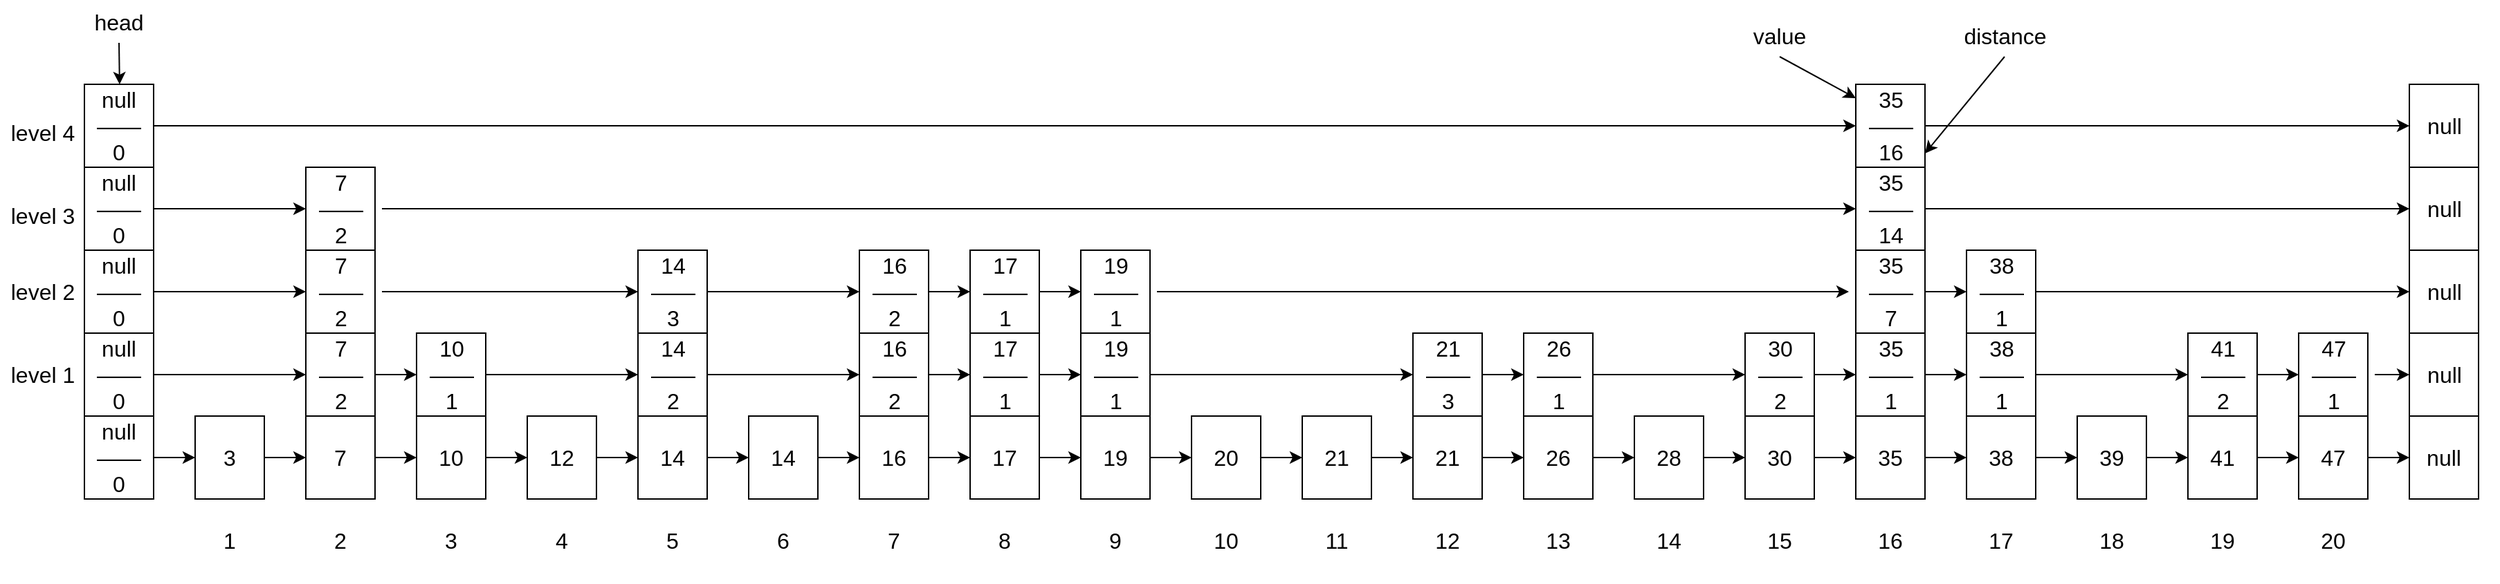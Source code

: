 <mxfile version="22.1.18" type="device">
  <diagram name="第 1 页" id="zdy73bDGHU6fEA5Vpddr">
    <mxGraphModel dx="2261" dy="836" grid="1" gridSize="10" guides="1" tooltips="1" connect="1" arrows="1" fold="1" page="1" pageScale="1" pageWidth="827" pageHeight="1169" math="0" shadow="0">
      <root>
        <mxCell id="0" />
        <mxCell id="1" parent="0" />
        <mxCell id="J-q6yY1MBjcJbUwqOQWw-180" value="2" style="rounded=0;whiteSpace=wrap;html=1;fontSize=16;strokeColor=#FFFFFF;" parent="1" vertex="1">
          <mxGeometry x="100" y="400" width="50" height="60" as="geometry" />
        </mxCell>
        <mxCell id="J-q6yY1MBjcJbUwqOQWw-181" value="1" style="rounded=0;whiteSpace=wrap;html=1;fontSize=16;strokeColor=#FFFFFF;" parent="1" vertex="1">
          <mxGeometry x="20" y="400" width="50" height="60" as="geometry" />
        </mxCell>
        <mxCell id="J-q6yY1MBjcJbUwqOQWw-182" value="3" style="rounded=0;whiteSpace=wrap;html=1;fontSize=16;strokeColor=#FFFFFF;" parent="1" vertex="1">
          <mxGeometry x="180" y="400" width="50" height="60" as="geometry" />
        </mxCell>
        <mxCell id="J-q6yY1MBjcJbUwqOQWw-183" value="5" style="rounded=0;whiteSpace=wrap;html=1;fontSize=16;strokeColor=#FFFFFF;" parent="1" vertex="1">
          <mxGeometry x="340" y="400" width="50" height="60" as="geometry" />
        </mxCell>
        <mxCell id="J-q6yY1MBjcJbUwqOQWw-184" value="7" style="rounded=0;whiteSpace=wrap;html=1;fontSize=16;strokeColor=#FFFFFF;" parent="1" vertex="1">
          <mxGeometry x="500" y="400" width="50" height="60" as="geometry" />
        </mxCell>
        <mxCell id="J-q6yY1MBjcJbUwqOQWw-185" value="8" style="rounded=0;whiteSpace=wrap;html=1;fontSize=16;strokeColor=#FFFFFF;" parent="1" vertex="1">
          <mxGeometry x="580" y="400" width="50" height="60" as="geometry" />
        </mxCell>
        <mxCell id="J-q6yY1MBjcJbUwqOQWw-186" value="9" style="rounded=0;whiteSpace=wrap;html=1;fontSize=16;strokeColor=#FFFFFF;" parent="1" vertex="1">
          <mxGeometry x="660" y="400" width="50" height="60" as="geometry" />
        </mxCell>
        <mxCell id="J-q6yY1MBjcJbUwqOQWw-187" value="12" style="rounded=0;whiteSpace=wrap;html=1;fontSize=16;strokeColor=#FFFFFF;" parent="1" vertex="1">
          <mxGeometry x="900" y="400" width="50" height="60" as="geometry" />
        </mxCell>
        <mxCell id="J-q6yY1MBjcJbUwqOQWw-188" value="13" style="rounded=0;whiteSpace=wrap;html=1;fontSize=16;strokeColor=#FFFFFF;" parent="1" vertex="1">
          <mxGeometry x="980" y="400" width="50" height="60" as="geometry" />
        </mxCell>
        <mxCell id="J-q6yY1MBjcJbUwqOQWw-189" value="15" style="rounded=0;whiteSpace=wrap;html=1;fontSize=16;strokeColor=#FFFFFF;" parent="1" vertex="1">
          <mxGeometry x="1140" y="400" width="50" height="60" as="geometry" />
        </mxCell>
        <mxCell id="J-q6yY1MBjcJbUwqOQWw-190" value="16" style="rounded=0;whiteSpace=wrap;html=1;fontSize=16;strokeColor=#FFFFFF;" parent="1" vertex="1">
          <mxGeometry x="1220" y="400" width="50" height="60" as="geometry" />
        </mxCell>
        <mxCell id="J-q6yY1MBjcJbUwqOQWw-191" value="17" style="rounded=0;whiteSpace=wrap;html=1;fontSize=16;strokeColor=#FFFFFF;" parent="1" vertex="1">
          <mxGeometry x="1300" y="400" width="50" height="60" as="geometry" />
        </mxCell>
        <mxCell id="J-q6yY1MBjcJbUwqOQWw-192" value="19" style="rounded=0;whiteSpace=wrap;html=1;fontSize=16;strokeColor=#FFFFFF;" parent="1" vertex="1">
          <mxGeometry x="1460" y="400" width="50" height="60" as="geometry" />
        </mxCell>
        <mxCell id="J-q6yY1MBjcJbUwqOQWw-193" value="20" style="rounded=0;whiteSpace=wrap;html=1;fontSize=16;strokeColor=#FFFFFF;" parent="1" vertex="1">
          <mxGeometry x="1540" y="400" width="50" height="60" as="geometry" />
        </mxCell>
        <mxCell id="J-q6yY1MBjcJbUwqOQWw-194" value="4" style="rounded=0;whiteSpace=wrap;html=1;fontSize=16;strokeColor=#FFFFFF;" parent="1" vertex="1">
          <mxGeometry x="260" y="400" width="50" height="60" as="geometry" />
        </mxCell>
        <mxCell id="J-q6yY1MBjcJbUwqOQWw-195" value="6" style="rounded=0;whiteSpace=wrap;html=1;fontSize=16;strokeColor=#FFFFFF;" parent="1" vertex="1">
          <mxGeometry x="420" y="400" width="50" height="60" as="geometry" />
        </mxCell>
        <mxCell id="J-q6yY1MBjcJbUwqOQWw-196" value="10" style="rounded=0;whiteSpace=wrap;html=1;fontSize=16;strokeColor=#FFFFFF;" parent="1" vertex="1">
          <mxGeometry x="740" y="400" width="50" height="60" as="geometry" />
        </mxCell>
        <mxCell id="J-q6yY1MBjcJbUwqOQWw-197" value="11" style="rounded=0;whiteSpace=wrap;html=1;fontSize=16;strokeColor=#FFFFFF;" parent="1" vertex="1">
          <mxGeometry x="820" y="400" width="50" height="60" as="geometry" />
        </mxCell>
        <mxCell id="J-q6yY1MBjcJbUwqOQWw-198" value="14" style="rounded=0;whiteSpace=wrap;html=1;fontSize=16;strokeColor=#FFFFFF;" parent="1" vertex="1">
          <mxGeometry x="1060" y="400" width="50" height="60" as="geometry" />
        </mxCell>
        <mxCell id="J-q6yY1MBjcJbUwqOQWw-199" value="18" style="rounded=0;whiteSpace=wrap;html=1;fontSize=16;strokeColor=#FFFFFF;" parent="1" vertex="1">
          <mxGeometry x="1380" y="400" width="50" height="60" as="geometry" />
        </mxCell>
        <mxCell id="J-q6yY1MBjcJbUwqOQWw-49" style="edgeStyle=orthogonalEdgeStyle;rounded=0;orthogonalLoop=1;jettySize=auto;html=1;exitX=1;exitY=0.5;exitDx=0;exitDy=0;entryX=0;entryY=0.5;entryDx=0;entryDy=0;fontSize=16;" parent="1" source="J-q6yY1MBjcJbUwqOQWw-10" target="J-q6yY1MBjcJbUwqOQWw-17" edge="1">
          <mxGeometry relative="1" as="geometry" />
        </mxCell>
        <mxCell id="J-q6yY1MBjcJbUwqOQWw-50" style="edgeStyle=orthogonalEdgeStyle;rounded=0;orthogonalLoop=1;jettySize=auto;html=1;exitX=1;exitY=0.5;exitDx=0;exitDy=0;entryX=0;entryY=0.5;entryDx=0;entryDy=0;fontSize=16;" parent="1" source="J-q6yY1MBjcJbUwqOQWw-11" target="J-q6yY1MBjcJbUwqOQWw-18" edge="1">
          <mxGeometry relative="1" as="geometry" />
        </mxCell>
        <mxCell id="J-q6yY1MBjcJbUwqOQWw-48" style="edgeStyle=orthogonalEdgeStyle;rounded=0;orthogonalLoop=1;jettySize=auto;html=1;exitX=1;exitY=0.5;exitDx=0;exitDy=0;entryX=0;entryY=0.5;entryDx=0;entryDy=0;fontSize=16;" parent="1" source="J-q6yY1MBjcJbUwqOQWw-12" target="J-q6yY1MBjcJbUwqOQWw-10" edge="1">
          <mxGeometry relative="1" as="geometry" />
        </mxCell>
        <mxCell id="J-q6yY1MBjcJbUwqOQWw-12" value="" style="rounded=0;whiteSpace=wrap;html=1;fontSize=16;" parent="1" vertex="1">
          <mxGeometry x="180" y="280" width="50" height="60" as="geometry" />
        </mxCell>
        <mxCell id="J-q6yY1MBjcJbUwqOQWw-55" style="edgeStyle=orthogonalEdgeStyle;rounded=0;orthogonalLoop=1;jettySize=auto;html=1;exitX=1;exitY=0.5;exitDx=0;exitDy=0;entryX=0;entryY=0.5;entryDx=0;entryDy=0;fontSize=16;" parent="1" source="J-q6yY1MBjcJbUwqOQWw-13" target="J-q6yY1MBjcJbUwqOQWw-19" edge="1">
          <mxGeometry relative="1" as="geometry" />
        </mxCell>
        <mxCell id="J-q6yY1MBjcJbUwqOQWw-54" style="edgeStyle=orthogonalEdgeStyle;rounded=0;orthogonalLoop=1;jettySize=auto;html=1;exitX=1;exitY=0.5;exitDx=0;exitDy=0;fontSize=16;" parent="1" source="J-q6yY1MBjcJbUwqOQWw-15" target="J-q6yY1MBjcJbUwqOQWw-13" edge="1">
          <mxGeometry relative="1" as="geometry" />
        </mxCell>
        <mxCell id="J-q6yY1MBjcJbUwqOQWw-53" style="edgeStyle=orthogonalEdgeStyle;rounded=0;orthogonalLoop=1;jettySize=auto;html=1;exitX=1;exitY=0.5;exitDx=0;exitDy=0;entryX=0;entryY=0.5;entryDx=0;entryDy=0;fontSize=16;" parent="1" source="J-q6yY1MBjcJbUwqOQWw-16" target="J-q6yY1MBjcJbUwqOQWw-14" edge="1">
          <mxGeometry relative="1" as="geometry" />
        </mxCell>
        <mxCell id="J-q6yY1MBjcJbUwqOQWw-51" style="edgeStyle=orthogonalEdgeStyle;rounded=0;orthogonalLoop=1;jettySize=auto;html=1;exitX=1;exitY=0.5;exitDx=0;exitDy=0;fontSize=16;" parent="1" source="J-q6yY1MBjcJbUwqOQWw-17" target="J-q6yY1MBjcJbUwqOQWw-15" edge="1">
          <mxGeometry relative="1" as="geometry" />
        </mxCell>
        <mxCell id="J-q6yY1MBjcJbUwqOQWw-52" style="edgeStyle=orthogonalEdgeStyle;rounded=0;orthogonalLoop=1;jettySize=auto;html=1;exitX=1;exitY=0.5;exitDx=0;exitDy=0;entryX=0;entryY=0.5;entryDx=0;entryDy=0;fontSize=16;" parent="1" source="J-q6yY1MBjcJbUwqOQWw-18" target="J-q6yY1MBjcJbUwqOQWw-16" edge="1">
          <mxGeometry relative="1" as="geometry" />
        </mxCell>
        <mxCell id="J-q6yY1MBjcJbUwqOQWw-56" style="edgeStyle=orthogonalEdgeStyle;rounded=0;orthogonalLoop=1;jettySize=auto;html=1;exitX=1;exitY=0.5;exitDx=0;exitDy=0;entryX=0;entryY=0.5;entryDx=0;entryDy=0;fontSize=16;" parent="1" source="J-q6yY1MBjcJbUwqOQWw-19" target="J-q6yY1MBjcJbUwqOQWw-21" edge="1">
          <mxGeometry relative="1" as="geometry" />
        </mxCell>
        <mxCell id="J-q6yY1MBjcJbUwqOQWw-19" value="" style="rounded=0;whiteSpace=wrap;html=1;fontSize=16;" parent="1" vertex="1">
          <mxGeometry x="900" y="280" width="50" height="60" as="geometry" />
        </mxCell>
        <mxCell id="J-q6yY1MBjcJbUwqOQWw-58" style="edgeStyle=orthogonalEdgeStyle;rounded=0;orthogonalLoop=1;jettySize=auto;html=1;exitX=1;exitY=0.5;exitDx=0;exitDy=0;entryX=0;entryY=0.5;entryDx=0;entryDy=0;fontSize=16;" parent="1" source="J-q6yY1MBjcJbUwqOQWw-20" target="J-q6yY1MBjcJbUwqOQWw-23" edge="1">
          <mxGeometry relative="1" as="geometry" />
        </mxCell>
        <mxCell id="J-q6yY1MBjcJbUwqOQWw-20" value="" style="rounded=0;whiteSpace=wrap;html=1;fontSize=16;" parent="1" vertex="1">
          <mxGeometry x="1140" y="280" width="50" height="60" as="geometry" />
        </mxCell>
        <mxCell id="J-q6yY1MBjcJbUwqOQWw-57" style="edgeStyle=orthogonalEdgeStyle;rounded=0;orthogonalLoop=1;jettySize=auto;html=1;exitX=1;exitY=0.5;exitDx=0;exitDy=0;entryX=0;entryY=0.5;entryDx=0;entryDy=0;fontSize=16;" parent="1" source="J-q6yY1MBjcJbUwqOQWw-21" target="J-q6yY1MBjcJbUwqOQWw-20" edge="1">
          <mxGeometry relative="1" as="geometry" />
        </mxCell>
        <mxCell id="J-q6yY1MBjcJbUwqOQWw-21" value="" style="rounded=0;whiteSpace=wrap;html=1;fontSize=16;" parent="1" vertex="1">
          <mxGeometry x="980" y="280" width="50" height="60" as="geometry" />
        </mxCell>
        <mxCell id="J-q6yY1MBjcJbUwqOQWw-59" style="edgeStyle=orthogonalEdgeStyle;rounded=0;orthogonalLoop=1;jettySize=auto;html=1;exitX=1;exitY=0.5;exitDx=0;exitDy=0;entryX=0;entryY=0.5;entryDx=0;entryDy=0;fontSize=16;" parent="1" source="J-q6yY1MBjcJbUwqOQWw-23" target="J-q6yY1MBjcJbUwqOQWw-27" edge="1">
          <mxGeometry relative="1" as="geometry" />
        </mxCell>
        <mxCell id="J-q6yY1MBjcJbUwqOQWw-60" style="edgeStyle=orthogonalEdgeStyle;rounded=0;orthogonalLoop=1;jettySize=auto;html=1;exitX=1;exitY=0.5;exitDx=0;exitDy=0;entryX=0;entryY=0.5;entryDx=0;entryDy=0;fontSize=16;" parent="1" source="J-q6yY1MBjcJbUwqOQWw-24" target="J-q6yY1MBjcJbUwqOQWw-28" edge="1">
          <mxGeometry relative="1" as="geometry" />
        </mxCell>
        <mxCell id="J-q6yY1MBjcJbUwqOQWw-61" style="edgeStyle=orthogonalEdgeStyle;rounded=0;orthogonalLoop=1;jettySize=auto;html=1;exitX=1;exitY=0.5;exitDx=0;exitDy=0;fontSize=16;" parent="1" source="J-q6yY1MBjcJbUwqOQWw-27" target="J-q6yY1MBjcJbUwqOQWw-29" edge="1">
          <mxGeometry relative="1" as="geometry" />
        </mxCell>
        <mxCell id="J-q6yY1MBjcJbUwqOQWw-62" style="edgeStyle=orthogonalEdgeStyle;rounded=0;orthogonalLoop=1;jettySize=auto;html=1;exitX=1;exitY=0.5;exitDx=0;exitDy=0;entryX=0;entryY=0.5;entryDx=0;entryDy=0;fontSize=16;" parent="1" source="J-q6yY1MBjcJbUwqOQWw-29" target="J-q6yY1MBjcJbUwqOQWw-30" edge="1">
          <mxGeometry relative="1" as="geometry" />
        </mxCell>
        <mxCell id="J-q6yY1MBjcJbUwqOQWw-29" value="" style="rounded=0;whiteSpace=wrap;html=1;fontSize=16;" parent="1" vertex="1">
          <mxGeometry x="1460" y="280" width="50" height="60" as="geometry" />
        </mxCell>
        <mxCell id="J-q6yY1MBjcJbUwqOQWw-81" style="edgeStyle=orthogonalEdgeStyle;rounded=0;orthogonalLoop=1;jettySize=auto;html=1;exitX=1;exitY=0.5;exitDx=0;exitDy=0;fontSize=16;" parent="1" target="J-q6yY1MBjcJbUwqOQWw-64" edge="1">
          <mxGeometry relative="1" as="geometry">
            <mxPoint x="1630" y="310" as="sourcePoint" />
          </mxGeometry>
        </mxCell>
        <mxCell id="J-q6yY1MBjcJbUwqOQWw-30" value="" style="rounded=0;whiteSpace=wrap;html=1;fontSize=16;" parent="1" vertex="1">
          <mxGeometry x="1540" y="280" width="50" height="60" as="geometry" />
        </mxCell>
        <mxCell id="J-q6yY1MBjcJbUwqOQWw-42" value="" style="endArrow=classic;html=1;rounded=0;exitX=1;exitY=0.5;exitDx=0;exitDy=0;entryX=0;entryY=0.5;entryDx=0;entryDy=0;fontSize=16;" parent="1" source="J-q6yY1MBjcJbUwqOQWw-4" target="J-q6yY1MBjcJbUwqOQWw-8" edge="1">
          <mxGeometry width="50" height="50" relative="1" as="geometry">
            <mxPoint x="210" y="240" as="sourcePoint" />
            <mxPoint x="260" y="190" as="targetPoint" />
          </mxGeometry>
        </mxCell>
        <mxCell id="J-q6yY1MBjcJbUwqOQWw-43" value="" style="endArrow=classic;html=1;rounded=0;exitX=1;exitY=0.5;exitDx=0;exitDy=0;entryX=0;entryY=0.5;entryDx=0;entryDy=0;fontSize=16;" parent="1" source="J-q6yY1MBjcJbUwqOQWw-3" target="J-q6yY1MBjcJbUwqOQWw-7" edge="1">
          <mxGeometry width="50" height="50" relative="1" as="geometry">
            <mxPoint x="40" y="200" as="sourcePoint" />
            <mxPoint x="80" y="200" as="targetPoint" />
          </mxGeometry>
        </mxCell>
        <mxCell id="J-q6yY1MBjcJbUwqOQWw-44" value="" style="endArrow=classic;html=1;rounded=0;exitX=1;exitY=0.5;exitDx=0;exitDy=0;entryX=0;entryY=0.5;entryDx=0;entryDy=0;fontSize=16;" parent="1" source="J-q6yY1MBjcJbUwqOQWw-2" target="J-q6yY1MBjcJbUwqOQWw-6" edge="1">
          <mxGeometry width="50" height="50" relative="1" as="geometry">
            <mxPoint x="40" y="260" as="sourcePoint" />
            <mxPoint x="80" y="260" as="targetPoint" />
          </mxGeometry>
        </mxCell>
        <mxCell id="J-q6yY1MBjcJbUwqOQWw-45" value="" style="endArrow=classic;html=1;rounded=0;exitX=1;exitY=0.5;exitDx=0;exitDy=0;entryX=0;entryY=0.5;entryDx=0;entryDy=0;fontSize=16;" parent="1" source="J-q6yY1MBjcJbUwqOQWw-6" target="J-q6yY1MBjcJbUwqOQWw-12" edge="1">
          <mxGeometry width="50" height="50" relative="1" as="geometry">
            <mxPoint x="40" y="320" as="sourcePoint" />
            <mxPoint x="80" y="320" as="targetPoint" />
          </mxGeometry>
        </mxCell>
        <mxCell id="J-q6yY1MBjcJbUwqOQWw-72" value="" style="group;fontSize=16;" parent="1" vertex="1" connectable="0">
          <mxGeometry x="340" y="220" width="55" height="125" as="geometry" />
        </mxCell>
        <mxCell id="J-q6yY1MBjcJbUwqOQWw-10" value="" style="rounded=0;whiteSpace=wrap;html=1;fontSize=16;" parent="J-q6yY1MBjcJbUwqOQWw-72" vertex="1">
          <mxGeometry y="60" width="50" height="60" as="geometry" />
        </mxCell>
        <mxCell id="J-q6yY1MBjcJbUwqOQWw-11" value="" style="rounded=0;whiteSpace=wrap;html=1;fontSize=16;" parent="J-q6yY1MBjcJbUwqOQWw-72" vertex="1">
          <mxGeometry width="50" height="60" as="geometry" />
        </mxCell>
        <mxCell id="J-q6yY1MBjcJbUwqOQWw-89" value="14&lt;br style=&quot;font-size: 16px;&quot;&gt;——&lt;br style=&quot;font-size: 16px;&quot;&gt;3" style="text;html=1;align=center;verticalAlign=middle;resizable=0;points=[];autosize=1;strokeColor=none;fillColor=none;fontSize=16;" parent="J-q6yY1MBjcJbUwqOQWw-72" vertex="1">
          <mxGeometry x="-5" y="-5" width="60" height="70" as="geometry" />
        </mxCell>
        <mxCell id="J-q6yY1MBjcJbUwqOQWw-90" value="14&lt;br style=&quot;font-size: 16px;&quot;&gt;——&lt;br style=&quot;font-size: 16px;&quot;&gt;2" style="text;html=1;align=center;verticalAlign=middle;resizable=0;points=[];autosize=1;strokeColor=none;fillColor=none;fontSize=16;" parent="J-q6yY1MBjcJbUwqOQWw-72" vertex="1">
          <mxGeometry x="-5" y="55" width="60" height="70" as="geometry" />
        </mxCell>
        <mxCell id="J-q6yY1MBjcJbUwqOQWw-74" value="" style="group;fontSize=16;" parent="1" vertex="1" connectable="0">
          <mxGeometry x="580" y="220" width="55" height="125" as="geometry" />
        </mxCell>
        <mxCell id="J-q6yY1MBjcJbUwqOQWw-15" value="" style="rounded=0;whiteSpace=wrap;html=1;fontSize=16;" parent="J-q6yY1MBjcJbUwqOQWw-74" vertex="1">
          <mxGeometry y="60" width="50" height="60" as="geometry" />
        </mxCell>
        <mxCell id="J-q6yY1MBjcJbUwqOQWw-16" value="" style="rounded=0;whiteSpace=wrap;html=1;fontSize=16;" parent="J-q6yY1MBjcJbUwqOQWw-74" vertex="1">
          <mxGeometry width="50" height="60" as="geometry" />
        </mxCell>
        <mxCell id="J-q6yY1MBjcJbUwqOQWw-93" value="17&lt;br style=&quot;font-size: 16px;&quot;&gt;——&lt;br style=&quot;font-size: 16px;&quot;&gt;1" style="text;html=1;align=center;verticalAlign=middle;resizable=0;points=[];autosize=1;strokeColor=none;fillColor=none;fontSize=16;" parent="J-q6yY1MBjcJbUwqOQWw-74" vertex="1">
          <mxGeometry x="-5" y="-5" width="60" height="70" as="geometry" />
        </mxCell>
        <mxCell id="J-q6yY1MBjcJbUwqOQWw-94" value="17&lt;br style=&quot;font-size: 16px;&quot;&gt;——&lt;br style=&quot;font-size: 16px;&quot;&gt;1" style="text;html=1;align=center;verticalAlign=middle;resizable=0;points=[];autosize=1;strokeColor=none;fillColor=none;fontSize=16;" parent="J-q6yY1MBjcJbUwqOQWw-74" vertex="1">
          <mxGeometry x="-5" y="55" width="60" height="70" as="geometry" />
        </mxCell>
        <mxCell id="J-q6yY1MBjcJbUwqOQWw-76" value="" style="group;fontSize=16;" parent="1" vertex="1" connectable="0">
          <mxGeometry x="-60" y="100" width="50" height="240" as="geometry" />
        </mxCell>
        <mxCell id="J-q6yY1MBjcJbUwqOQWw-1" value="" style="rounded=0;whiteSpace=wrap;html=1;container=0;fontSize=16;" parent="J-q6yY1MBjcJbUwqOQWw-76" vertex="1">
          <mxGeometry width="50" height="60" as="geometry" />
        </mxCell>
        <mxCell id="J-q6yY1MBjcJbUwqOQWw-2" value="" style="rounded=0;whiteSpace=wrap;html=1;container=0;fontSize=16;" parent="J-q6yY1MBjcJbUwqOQWw-76" vertex="1">
          <mxGeometry y="180" width="50" height="60" as="geometry" />
        </mxCell>
        <mxCell id="J-q6yY1MBjcJbUwqOQWw-3" value="" style="rounded=0;whiteSpace=wrap;html=1;container=0;fontSize=16;" parent="J-q6yY1MBjcJbUwqOQWw-76" vertex="1">
          <mxGeometry y="120" width="50" height="60" as="geometry" />
        </mxCell>
        <mxCell id="J-q6yY1MBjcJbUwqOQWw-4" value="" style="rounded=0;whiteSpace=wrap;html=1;container=0;fontSize=16;" parent="J-q6yY1MBjcJbUwqOQWw-76" vertex="1">
          <mxGeometry y="60" width="50" height="60" as="geometry" />
        </mxCell>
        <mxCell id="J-q6yY1MBjcJbUwqOQWw-159" value="null&lt;br&gt;——&lt;br&gt;0" style="rounded=0;whiteSpace=wrap;html=1;fontSize=16;" parent="J-q6yY1MBjcJbUwqOQWw-76" vertex="1">
          <mxGeometry y="180" width="50" height="60" as="geometry" />
        </mxCell>
        <mxCell id="J-q6yY1MBjcJbUwqOQWw-160" value="null&lt;br&gt;——&lt;br&gt;0" style="rounded=0;whiteSpace=wrap;html=1;fontSize=16;" parent="J-q6yY1MBjcJbUwqOQWw-76" vertex="1">
          <mxGeometry y="120" width="50" height="60" as="geometry" />
        </mxCell>
        <mxCell id="J-q6yY1MBjcJbUwqOQWw-161" value="null&lt;br&gt;——&lt;br&gt;0" style="rounded=0;whiteSpace=wrap;html=1;fontSize=16;" parent="J-q6yY1MBjcJbUwqOQWw-76" vertex="1">
          <mxGeometry y="60" width="50" height="60" as="geometry" />
        </mxCell>
        <mxCell id="J-q6yY1MBjcJbUwqOQWw-162" value="null&lt;br&gt;——&lt;br&gt;0" style="rounded=0;whiteSpace=wrap;html=1;fontSize=16;" parent="J-q6yY1MBjcJbUwqOQWw-76" vertex="1">
          <mxGeometry width="50" height="60" as="geometry" />
        </mxCell>
        <mxCell id="J-q6yY1MBjcJbUwqOQWw-77" value="" style="group;fontSize=16;" parent="1" vertex="1" connectable="0">
          <mxGeometry x="660" y="220" width="55" height="125" as="geometry" />
        </mxCell>
        <mxCell id="J-q6yY1MBjcJbUwqOQWw-13" value="" style="rounded=0;whiteSpace=wrap;html=1;fontSize=16;" parent="J-q6yY1MBjcJbUwqOQWw-77" vertex="1">
          <mxGeometry y="60" width="50" height="60" as="geometry" />
        </mxCell>
        <mxCell id="J-q6yY1MBjcJbUwqOQWw-14" value="" style="rounded=0;whiteSpace=wrap;html=1;fontSize=16;" parent="J-q6yY1MBjcJbUwqOQWw-77" vertex="1">
          <mxGeometry width="50" height="60" as="geometry" />
        </mxCell>
        <mxCell id="J-q6yY1MBjcJbUwqOQWw-95" value="19&lt;br style=&quot;font-size: 16px;&quot;&gt;——&lt;br style=&quot;font-size: 16px;&quot;&gt;1" style="text;html=1;align=center;verticalAlign=middle;resizable=0;points=[];autosize=1;strokeColor=none;fillColor=none;fontSize=16;" parent="J-q6yY1MBjcJbUwqOQWw-77" vertex="1">
          <mxGeometry x="-5" y="-5" width="60" height="70" as="geometry" />
        </mxCell>
        <mxCell id="J-q6yY1MBjcJbUwqOQWw-96" value="19&lt;br style=&quot;font-size: 16px;&quot;&gt;——&lt;br style=&quot;font-size: 16px;&quot;&gt;1" style="text;html=1;align=center;verticalAlign=middle;resizable=0;points=[];autosize=1;strokeColor=none;fillColor=none;fontSize=16;" parent="J-q6yY1MBjcJbUwqOQWw-77" vertex="1">
          <mxGeometry x="-5" y="55" width="60" height="70" as="geometry" />
        </mxCell>
        <mxCell id="J-q6yY1MBjcJbUwqOQWw-78" value="" style="group;fontSize=16;" parent="1" vertex="1" connectable="0">
          <mxGeometry x="1220" y="100" width="55" height="245" as="geometry" />
        </mxCell>
        <mxCell id="J-q6yY1MBjcJbUwqOQWw-22" value="" style="rounded=0;whiteSpace=wrap;html=1;fontSize=16;" parent="J-q6yY1MBjcJbUwqOQWw-78" vertex="1">
          <mxGeometry width="50" height="60" as="geometry" />
        </mxCell>
        <mxCell id="J-q6yY1MBjcJbUwqOQWw-23" value="" style="rounded=0;whiteSpace=wrap;html=1;fontSize=16;" parent="J-q6yY1MBjcJbUwqOQWw-78" vertex="1">
          <mxGeometry y="180" width="50" height="60" as="geometry" />
        </mxCell>
        <mxCell id="J-q6yY1MBjcJbUwqOQWw-24" value="" style="rounded=0;whiteSpace=wrap;html=1;fontSize=16;" parent="J-q6yY1MBjcJbUwqOQWw-78" vertex="1">
          <mxGeometry y="120" width="50" height="60" as="geometry" />
        </mxCell>
        <mxCell id="J-q6yY1MBjcJbUwqOQWw-25" value="" style="rounded=0;whiteSpace=wrap;html=1;fontSize=16;" parent="J-q6yY1MBjcJbUwqOQWw-78" vertex="1">
          <mxGeometry y="60" width="50" height="60" as="geometry" />
        </mxCell>
        <mxCell id="J-q6yY1MBjcJbUwqOQWw-101" value="35&lt;br style=&quot;font-size: 16px;&quot;&gt;——&lt;br style=&quot;font-size: 16px;&quot;&gt;1" style="text;html=1;align=center;verticalAlign=middle;resizable=0;points=[];autosize=1;strokeColor=none;fillColor=none;fontSize=16;" parent="J-q6yY1MBjcJbUwqOQWw-78" vertex="1">
          <mxGeometry x="-5" y="175" width="60" height="70" as="geometry" />
        </mxCell>
        <mxCell id="J-q6yY1MBjcJbUwqOQWw-102" value="35&lt;br style=&quot;font-size: 16px;&quot;&gt;——&lt;br style=&quot;font-size: 16px;&quot;&gt;7" style="text;html=1;align=center;verticalAlign=middle;resizable=0;points=[];autosize=1;strokeColor=none;fillColor=none;fontSize=16;" parent="J-q6yY1MBjcJbUwqOQWw-78" vertex="1">
          <mxGeometry x="-5" y="115" width="60" height="70" as="geometry" />
        </mxCell>
        <mxCell id="J-q6yY1MBjcJbUwqOQWw-103" value="35&lt;br style=&quot;font-size: 16px;&quot;&gt;——&lt;br style=&quot;font-size: 16px;&quot;&gt;14" style="text;html=1;align=center;verticalAlign=middle;resizable=0;points=[];autosize=1;strokeColor=none;fillColor=none;fontSize=16;" parent="J-q6yY1MBjcJbUwqOQWw-78" vertex="1">
          <mxGeometry x="-5" y="55" width="60" height="70" as="geometry" />
        </mxCell>
        <mxCell id="J-q6yY1MBjcJbUwqOQWw-104" value="35&lt;br style=&quot;font-size: 16px;&quot;&gt;——&lt;br style=&quot;font-size: 16px;&quot;&gt;16" style="text;html=1;align=center;verticalAlign=middle;resizable=0;points=[];autosize=1;strokeColor=none;fillColor=none;fontSize=16;" parent="J-q6yY1MBjcJbUwqOQWw-78" vertex="1">
          <mxGeometry x="-5" y="-5" width="60" height="70" as="geometry" />
        </mxCell>
        <mxCell id="J-q6yY1MBjcJbUwqOQWw-79" value="" style="group;fontSize=16;" parent="1" vertex="1" connectable="0">
          <mxGeometry x="1300" y="220" width="55" height="125" as="geometry" />
        </mxCell>
        <mxCell id="J-q6yY1MBjcJbUwqOQWw-27" value="" style="rounded=0;whiteSpace=wrap;html=1;fontSize=16;" parent="J-q6yY1MBjcJbUwqOQWw-79" vertex="1">
          <mxGeometry y="60" width="50" height="60" as="geometry" />
        </mxCell>
        <mxCell id="J-q6yY1MBjcJbUwqOQWw-28" value="" style="rounded=0;whiteSpace=wrap;html=1;fontSize=16;" parent="J-q6yY1MBjcJbUwqOQWw-79" vertex="1">
          <mxGeometry width="50" height="60" as="geometry" />
        </mxCell>
        <mxCell id="J-q6yY1MBjcJbUwqOQWw-105" value="38&lt;br style=&quot;font-size: 16px;&quot;&gt;——&lt;br style=&quot;font-size: 16px;&quot;&gt;1" style="text;html=1;align=center;verticalAlign=middle;resizable=0;points=[];autosize=1;strokeColor=none;fillColor=none;fontSize=16;" parent="J-q6yY1MBjcJbUwqOQWw-79" vertex="1">
          <mxGeometry x="-5" y="55" width="60" height="70" as="geometry" />
        </mxCell>
        <mxCell id="J-q6yY1MBjcJbUwqOQWw-106" value="38&lt;br style=&quot;font-size: 16px;&quot;&gt;——&lt;br style=&quot;font-size: 16px;&quot;&gt;1" style="text;html=1;align=center;verticalAlign=middle;resizable=0;points=[];autosize=1;strokeColor=none;fillColor=none;fontSize=16;" parent="J-q6yY1MBjcJbUwqOQWw-79" vertex="1">
          <mxGeometry x="-5" y="-5" width="60" height="70" as="geometry" />
        </mxCell>
        <mxCell id="J-q6yY1MBjcJbUwqOQWw-80" value="" style="group;fontSize=16;" parent="1" vertex="1" connectable="0">
          <mxGeometry x="1620" y="100" width="50" height="240" as="geometry" />
        </mxCell>
        <mxCell id="J-q6yY1MBjcJbUwqOQWw-63" value="" style="rounded=0;whiteSpace=wrap;html=1;fontSize=16;" parent="J-q6yY1MBjcJbUwqOQWw-80" vertex="1">
          <mxGeometry width="50" height="60" as="geometry" />
        </mxCell>
        <mxCell id="J-q6yY1MBjcJbUwqOQWw-64" value="" style="rounded=0;whiteSpace=wrap;html=1;fontSize=16;" parent="J-q6yY1MBjcJbUwqOQWw-80" vertex="1">
          <mxGeometry y="180" width="50" height="60" as="geometry" />
        </mxCell>
        <mxCell id="J-q6yY1MBjcJbUwqOQWw-65" value="" style="rounded=0;whiteSpace=wrap;html=1;fontSize=16;" parent="J-q6yY1MBjcJbUwqOQWw-80" vertex="1">
          <mxGeometry y="120" width="50" height="60" as="geometry" />
        </mxCell>
        <mxCell id="J-q6yY1MBjcJbUwqOQWw-66" value="" style="rounded=0;whiteSpace=wrap;html=1;fontSize=16;" parent="J-q6yY1MBjcJbUwqOQWw-80" vertex="1">
          <mxGeometry y="60" width="50" height="60" as="geometry" />
        </mxCell>
        <mxCell id="J-q6yY1MBjcJbUwqOQWw-109" value="null" style="text;html=1;align=center;verticalAlign=middle;resizable=0;points=[];autosize=1;strokeColor=none;fillColor=none;fontSize=16;" parent="J-q6yY1MBjcJbUwqOQWw-80" vertex="1">
          <mxGeometry y="195" width="50" height="30" as="geometry" />
        </mxCell>
        <mxCell id="J-q6yY1MBjcJbUwqOQWw-110" value="null" style="text;html=1;align=center;verticalAlign=middle;resizable=0;points=[];autosize=1;strokeColor=none;fillColor=none;fontSize=16;" parent="J-q6yY1MBjcJbUwqOQWw-80" vertex="1">
          <mxGeometry y="135" width="50" height="30" as="geometry" />
        </mxCell>
        <mxCell id="J-q6yY1MBjcJbUwqOQWw-111" value="null" style="text;html=1;align=center;verticalAlign=middle;resizable=0;points=[];autosize=1;strokeColor=none;fillColor=none;fontSize=16;" parent="J-q6yY1MBjcJbUwqOQWw-80" vertex="1">
          <mxGeometry y="75" width="50" height="30" as="geometry" />
        </mxCell>
        <mxCell id="J-q6yY1MBjcJbUwqOQWw-112" value="null" style="text;html=1;align=center;verticalAlign=middle;resizable=0;points=[];autosize=1;strokeColor=none;fillColor=none;fontSize=16;" parent="J-q6yY1MBjcJbUwqOQWw-80" vertex="1">
          <mxGeometry y="15" width="50" height="30" as="geometry" />
        </mxCell>
        <mxCell id="J-q6yY1MBjcJbUwqOQWw-82" style="edgeStyle=orthogonalEdgeStyle;rounded=0;orthogonalLoop=1;jettySize=auto;html=1;entryX=0;entryY=0.5;entryDx=0;entryDy=0;fontSize=16;" parent="1" source="J-q6yY1MBjcJbUwqOQWw-28" target="J-q6yY1MBjcJbUwqOQWw-65" edge="1">
          <mxGeometry relative="1" as="geometry" />
        </mxCell>
        <mxCell id="J-q6yY1MBjcJbUwqOQWw-83" style="edgeStyle=orthogonalEdgeStyle;rounded=0;orthogonalLoop=1;jettySize=auto;html=1;exitX=1;exitY=0.5;exitDx=0;exitDy=0;entryX=0;entryY=0.5;entryDx=0;entryDy=0;fontSize=16;" parent="1" source="J-q6yY1MBjcJbUwqOQWw-25" target="J-q6yY1MBjcJbUwqOQWw-66" edge="1">
          <mxGeometry relative="1" as="geometry" />
        </mxCell>
        <mxCell id="J-q6yY1MBjcJbUwqOQWw-84" style="edgeStyle=orthogonalEdgeStyle;rounded=0;orthogonalLoop=1;jettySize=auto;html=1;exitX=1;exitY=0.5;exitDx=0;exitDy=0;entryX=0;entryY=0.5;entryDx=0;entryDy=0;fontSize=16;" parent="1" source="J-q6yY1MBjcJbUwqOQWw-22" target="J-q6yY1MBjcJbUwqOQWw-63" edge="1">
          <mxGeometry relative="1" as="geometry" />
        </mxCell>
        <mxCell id="J-q6yY1MBjcJbUwqOQWw-97" value="21&lt;br style=&quot;font-size: 16px;&quot;&gt;——&lt;br style=&quot;font-size: 16px;&quot;&gt;3" style="text;html=1;align=center;verticalAlign=middle;resizable=0;points=[];autosize=1;strokeColor=none;fillColor=none;fontSize=16;" parent="1" vertex="1">
          <mxGeometry x="895" y="275" width="60" height="70" as="geometry" />
        </mxCell>
        <mxCell id="J-q6yY1MBjcJbUwqOQWw-98" value="26&lt;br style=&quot;font-size: 16px;&quot;&gt;——&lt;br style=&quot;font-size: 16px;&quot;&gt;1" style="text;html=1;align=center;verticalAlign=middle;resizable=0;points=[];autosize=1;strokeColor=none;fillColor=none;fontSize=16;" parent="1" vertex="1">
          <mxGeometry x="975" y="275" width="60" height="70" as="geometry" />
        </mxCell>
        <mxCell id="J-q6yY1MBjcJbUwqOQWw-99" value="30&lt;br style=&quot;font-size: 16px;&quot;&gt;——&lt;br style=&quot;font-size: 16px;&quot;&gt;2" style="text;html=1;align=center;verticalAlign=middle;resizable=0;points=[];autosize=1;strokeColor=none;fillColor=none;fontSize=16;" parent="1" vertex="1">
          <mxGeometry x="1135" y="275" width="60" height="70" as="geometry" />
        </mxCell>
        <mxCell id="J-q6yY1MBjcJbUwqOQWw-100" value="10&lt;br style=&quot;font-size: 16px;&quot;&gt;——&lt;br style=&quot;font-size: 16px;&quot;&gt;1" style="text;html=1;align=center;verticalAlign=middle;resizable=0;points=[];autosize=1;strokeColor=none;fillColor=none;fontSize=16;" parent="1" vertex="1">
          <mxGeometry x="175" y="275" width="60" height="70" as="geometry" />
        </mxCell>
        <mxCell id="J-q6yY1MBjcJbUwqOQWw-107" value="41&lt;br style=&quot;font-size: 16px;&quot;&gt;——&lt;br style=&quot;font-size: 16px;&quot;&gt;2" style="text;html=1;align=center;verticalAlign=middle;resizable=0;points=[];autosize=1;strokeColor=none;fillColor=none;fontSize=16;" parent="1" vertex="1">
          <mxGeometry x="1455" y="275" width="60" height="70" as="geometry" />
        </mxCell>
        <mxCell id="J-q6yY1MBjcJbUwqOQWw-164" value="" style="edgeStyle=orthogonalEdgeStyle;rounded=0;orthogonalLoop=1;jettySize=auto;html=1;fontSize=16;" parent="1" source="J-q6yY1MBjcJbUwqOQWw-108" edge="1">
          <mxGeometry relative="1" as="geometry">
            <mxPoint x="1620" y="310" as="targetPoint" />
          </mxGeometry>
        </mxCell>
        <mxCell id="J-q6yY1MBjcJbUwqOQWw-108" value="47&lt;br style=&quot;font-size: 16px;&quot;&gt;——&lt;br style=&quot;font-size: 16px;&quot;&gt;1" style="text;html=1;align=center;verticalAlign=middle;resizable=0;points=[];autosize=1;strokeColor=none;fillColor=none;fontSize=16;" parent="1" vertex="1">
          <mxGeometry x="1535" y="275" width="60" height="70" as="geometry" />
        </mxCell>
        <mxCell id="J-q6yY1MBjcJbUwqOQWw-135" style="edgeStyle=orthogonalEdgeStyle;rounded=0;orthogonalLoop=1;jettySize=auto;html=1;exitX=1;exitY=0.5;exitDx=0;exitDy=0;entryX=0;entryY=0.5;entryDx=0;entryDy=0;fontSize=16;" parent="1" source="J-q6yY1MBjcJbUwqOQWw-113" target="J-q6yY1MBjcJbUwqOQWw-115" edge="1">
          <mxGeometry relative="1" as="geometry" />
        </mxCell>
        <mxCell id="J-q6yY1MBjcJbUwqOQWw-113" value="7" style="rounded=0;whiteSpace=wrap;html=1;fontSize=16;" parent="1" vertex="1">
          <mxGeometry x="100" y="340" width="50" height="60" as="geometry" />
        </mxCell>
        <mxCell id="J-q6yY1MBjcJbUwqOQWw-134" style="edgeStyle=orthogonalEdgeStyle;rounded=0;orthogonalLoop=1;jettySize=auto;html=1;exitX=1;exitY=0.5;exitDx=0;exitDy=0;entryX=0;entryY=0.5;entryDx=0;entryDy=0;fontSize=16;" parent="1" source="J-q6yY1MBjcJbUwqOQWw-114" target="J-q6yY1MBjcJbUwqOQWw-113" edge="1">
          <mxGeometry relative="1" as="geometry" />
        </mxCell>
        <mxCell id="J-q6yY1MBjcJbUwqOQWw-114" value="3" style="rounded=0;whiteSpace=wrap;html=1;fontSize=16;" parent="1" vertex="1">
          <mxGeometry x="20" y="340" width="50" height="60" as="geometry" />
        </mxCell>
        <mxCell id="J-q6yY1MBjcJbUwqOQWw-136" style="edgeStyle=orthogonalEdgeStyle;rounded=0;orthogonalLoop=1;jettySize=auto;html=1;exitX=1;exitY=0.5;exitDx=0;exitDy=0;entryX=0;entryY=0.5;entryDx=0;entryDy=0;fontSize=16;" parent="1" source="J-q6yY1MBjcJbUwqOQWw-115" target="J-q6yY1MBjcJbUwqOQWw-127" edge="1">
          <mxGeometry relative="1" as="geometry" />
        </mxCell>
        <mxCell id="J-q6yY1MBjcJbUwqOQWw-115" value="10" style="rounded=0;whiteSpace=wrap;html=1;fontSize=16;" parent="1" vertex="1">
          <mxGeometry x="180" y="340" width="50" height="60" as="geometry" />
        </mxCell>
        <mxCell id="J-q6yY1MBjcJbUwqOQWw-138" style="edgeStyle=orthogonalEdgeStyle;rounded=0;orthogonalLoop=1;jettySize=auto;html=1;exitX=1;exitY=0.5;exitDx=0;exitDy=0;entryX=0;entryY=0.5;entryDx=0;entryDy=0;fontSize=16;" parent="1" source="J-q6yY1MBjcJbUwqOQWw-116" target="J-q6yY1MBjcJbUwqOQWw-128" edge="1">
          <mxGeometry relative="1" as="geometry" />
        </mxCell>
        <mxCell id="J-q6yY1MBjcJbUwqOQWw-116" value="14" style="rounded=0;whiteSpace=wrap;html=1;fontSize=16;" parent="1" vertex="1">
          <mxGeometry x="340" y="340" width="50" height="60" as="geometry" />
        </mxCell>
        <mxCell id="J-q6yY1MBjcJbUwqOQWw-140" style="edgeStyle=orthogonalEdgeStyle;rounded=0;orthogonalLoop=1;jettySize=auto;html=1;exitX=1;exitY=0.5;exitDx=0;exitDy=0;entryX=0;entryY=0.5;entryDx=0;entryDy=0;fontSize=16;" parent="1" source="J-q6yY1MBjcJbUwqOQWw-117" target="J-q6yY1MBjcJbUwqOQWw-118" edge="1">
          <mxGeometry relative="1" as="geometry" />
        </mxCell>
        <mxCell id="J-q6yY1MBjcJbUwqOQWw-117" value="16" style="rounded=0;whiteSpace=wrap;html=1;fontSize=16;" parent="1" vertex="1">
          <mxGeometry x="500" y="340" width="50" height="60" as="geometry" />
        </mxCell>
        <mxCell id="J-q6yY1MBjcJbUwqOQWw-141" style="edgeStyle=orthogonalEdgeStyle;rounded=0;orthogonalLoop=1;jettySize=auto;html=1;exitX=1;exitY=0.5;exitDx=0;exitDy=0;entryX=0;entryY=0.5;entryDx=0;entryDy=0;fontSize=16;" parent="1" source="J-q6yY1MBjcJbUwqOQWw-118" target="J-q6yY1MBjcJbUwqOQWw-119" edge="1">
          <mxGeometry relative="1" as="geometry" />
        </mxCell>
        <mxCell id="J-q6yY1MBjcJbUwqOQWw-118" value="17" style="rounded=0;whiteSpace=wrap;html=1;fontSize=16;" parent="1" vertex="1">
          <mxGeometry x="580" y="340" width="50" height="60" as="geometry" />
        </mxCell>
        <mxCell id="J-q6yY1MBjcJbUwqOQWw-142" style="edgeStyle=orthogonalEdgeStyle;rounded=0;orthogonalLoop=1;jettySize=auto;html=1;exitX=1;exitY=0.5;exitDx=0;exitDy=0;entryX=0;entryY=0.5;entryDx=0;entryDy=0;fontSize=16;" parent="1" source="J-q6yY1MBjcJbUwqOQWw-119" target="J-q6yY1MBjcJbUwqOQWw-129" edge="1">
          <mxGeometry relative="1" as="geometry" />
        </mxCell>
        <mxCell id="J-q6yY1MBjcJbUwqOQWw-119" value="19" style="rounded=0;whiteSpace=wrap;html=1;fontSize=16;" parent="1" vertex="1">
          <mxGeometry x="660" y="340" width="50" height="60" as="geometry" />
        </mxCell>
        <mxCell id="J-q6yY1MBjcJbUwqOQWw-145" style="edgeStyle=orthogonalEdgeStyle;rounded=0;orthogonalLoop=1;jettySize=auto;html=1;exitX=1;exitY=0.5;exitDx=0;exitDy=0;entryX=0;entryY=0.5;entryDx=0;entryDy=0;fontSize=16;" parent="1" source="J-q6yY1MBjcJbUwqOQWw-120" target="J-q6yY1MBjcJbUwqOQWw-121" edge="1">
          <mxGeometry relative="1" as="geometry" />
        </mxCell>
        <mxCell id="J-q6yY1MBjcJbUwqOQWw-120" value="21" style="rounded=0;whiteSpace=wrap;html=1;fontSize=16;" parent="1" vertex="1">
          <mxGeometry x="900" y="340" width="50" height="60" as="geometry" />
        </mxCell>
        <mxCell id="J-q6yY1MBjcJbUwqOQWw-146" style="edgeStyle=orthogonalEdgeStyle;rounded=0;orthogonalLoop=1;jettySize=auto;html=1;exitX=1;exitY=0.5;exitDx=0;exitDy=0;entryX=0;entryY=0.5;entryDx=0;entryDy=0;fontSize=16;" parent="1" source="J-q6yY1MBjcJbUwqOQWw-121" target="J-q6yY1MBjcJbUwqOQWw-132" edge="1">
          <mxGeometry relative="1" as="geometry" />
        </mxCell>
        <mxCell id="J-q6yY1MBjcJbUwqOQWw-121" value="26" style="rounded=0;whiteSpace=wrap;html=1;fontSize=16;" parent="1" vertex="1">
          <mxGeometry x="980" y="340" width="50" height="60" as="geometry" />
        </mxCell>
        <mxCell id="J-q6yY1MBjcJbUwqOQWw-148" style="edgeStyle=orthogonalEdgeStyle;rounded=0;orthogonalLoop=1;jettySize=auto;html=1;exitX=1;exitY=0.5;exitDx=0;exitDy=0;entryX=0;entryY=0.5;entryDx=0;entryDy=0;fontSize=16;" parent="1" source="J-q6yY1MBjcJbUwqOQWw-122" target="J-q6yY1MBjcJbUwqOQWw-123" edge="1">
          <mxGeometry relative="1" as="geometry" />
        </mxCell>
        <mxCell id="J-q6yY1MBjcJbUwqOQWw-122" value="30" style="rounded=0;whiteSpace=wrap;html=1;fontSize=16;" parent="1" vertex="1">
          <mxGeometry x="1140" y="340" width="50" height="60" as="geometry" />
        </mxCell>
        <mxCell id="J-q6yY1MBjcJbUwqOQWw-149" style="edgeStyle=orthogonalEdgeStyle;rounded=0;orthogonalLoop=1;jettySize=auto;html=1;exitX=1;exitY=0.5;exitDx=0;exitDy=0;entryX=0;entryY=0.5;entryDx=0;entryDy=0;fontSize=16;" parent="1" source="J-q6yY1MBjcJbUwqOQWw-123" target="J-q6yY1MBjcJbUwqOQWw-124" edge="1">
          <mxGeometry relative="1" as="geometry" />
        </mxCell>
        <mxCell id="J-q6yY1MBjcJbUwqOQWw-123" value="35" style="rounded=0;whiteSpace=wrap;html=1;fontSize=16;" parent="1" vertex="1">
          <mxGeometry x="1220" y="340" width="50" height="60" as="geometry" />
        </mxCell>
        <mxCell id="J-q6yY1MBjcJbUwqOQWw-150" style="edgeStyle=orthogonalEdgeStyle;rounded=0;orthogonalLoop=1;jettySize=auto;html=1;exitX=1;exitY=0.5;exitDx=0;exitDy=0;entryX=0;entryY=0.5;entryDx=0;entryDy=0;fontSize=16;" parent="1" source="J-q6yY1MBjcJbUwqOQWw-124" target="J-q6yY1MBjcJbUwqOQWw-133" edge="1">
          <mxGeometry relative="1" as="geometry" />
        </mxCell>
        <mxCell id="J-q6yY1MBjcJbUwqOQWw-124" value="38" style="rounded=0;whiteSpace=wrap;html=1;fontSize=16;" parent="1" vertex="1">
          <mxGeometry x="1300" y="340" width="50" height="60" as="geometry" />
        </mxCell>
        <mxCell id="J-q6yY1MBjcJbUwqOQWw-152" style="edgeStyle=orthogonalEdgeStyle;rounded=0;orthogonalLoop=1;jettySize=auto;html=1;exitX=1;exitY=0.5;exitDx=0;exitDy=0;entryX=0;entryY=0.5;entryDx=0;entryDy=0;fontSize=16;" parent="1" source="J-q6yY1MBjcJbUwqOQWw-125" target="J-q6yY1MBjcJbUwqOQWw-126" edge="1">
          <mxGeometry relative="1" as="geometry" />
        </mxCell>
        <mxCell id="J-q6yY1MBjcJbUwqOQWw-125" value="41" style="rounded=0;whiteSpace=wrap;html=1;fontSize=16;" parent="1" vertex="1">
          <mxGeometry x="1460" y="340" width="50" height="60" as="geometry" />
        </mxCell>
        <mxCell id="J-q6yY1MBjcJbUwqOQWw-169" style="edgeStyle=orthogonalEdgeStyle;rounded=0;orthogonalLoop=1;jettySize=auto;html=1;exitX=1;exitY=0.5;exitDx=0;exitDy=0;entryX=0;entryY=0.5;entryDx=0;entryDy=0;fontSize=16;" parent="1" source="J-q6yY1MBjcJbUwqOQWw-126" target="J-q6yY1MBjcJbUwqOQWw-168" edge="1">
          <mxGeometry relative="1" as="geometry" />
        </mxCell>
        <mxCell id="J-q6yY1MBjcJbUwqOQWw-126" value="47" style="rounded=0;whiteSpace=wrap;html=1;fontSize=16;" parent="1" vertex="1">
          <mxGeometry x="1540" y="340" width="50" height="60" as="geometry" />
        </mxCell>
        <mxCell id="J-q6yY1MBjcJbUwqOQWw-137" style="edgeStyle=orthogonalEdgeStyle;rounded=0;orthogonalLoop=1;jettySize=auto;html=1;exitX=1;exitY=0.5;exitDx=0;exitDy=0;entryX=0;entryY=0.5;entryDx=0;entryDy=0;fontSize=16;" parent="1" source="J-q6yY1MBjcJbUwqOQWw-127" target="J-q6yY1MBjcJbUwqOQWw-116" edge="1">
          <mxGeometry relative="1" as="geometry" />
        </mxCell>
        <mxCell id="J-q6yY1MBjcJbUwqOQWw-127" value="12" style="rounded=0;whiteSpace=wrap;html=1;fontSize=16;" parent="1" vertex="1">
          <mxGeometry x="260" y="340" width="50" height="60" as="geometry" />
        </mxCell>
        <mxCell id="J-q6yY1MBjcJbUwqOQWw-139" style="edgeStyle=orthogonalEdgeStyle;rounded=0;orthogonalLoop=1;jettySize=auto;html=1;exitX=1;exitY=0.5;exitDx=0;exitDy=0;entryX=0;entryY=0.5;entryDx=0;entryDy=0;fontSize=16;" parent="1" source="J-q6yY1MBjcJbUwqOQWw-128" target="J-q6yY1MBjcJbUwqOQWw-117" edge="1">
          <mxGeometry relative="1" as="geometry" />
        </mxCell>
        <mxCell id="J-q6yY1MBjcJbUwqOQWw-128" value="14" style="rounded=0;whiteSpace=wrap;html=1;fontSize=16;" parent="1" vertex="1">
          <mxGeometry x="420" y="340" width="50" height="60" as="geometry" />
        </mxCell>
        <mxCell id="J-q6yY1MBjcJbUwqOQWw-143" style="edgeStyle=orthogonalEdgeStyle;rounded=0;orthogonalLoop=1;jettySize=auto;html=1;exitX=1;exitY=0.5;exitDx=0;exitDy=0;entryX=0;entryY=0.5;entryDx=0;entryDy=0;fontSize=16;" parent="1" source="J-q6yY1MBjcJbUwqOQWw-129" target="J-q6yY1MBjcJbUwqOQWw-130" edge="1">
          <mxGeometry relative="1" as="geometry" />
        </mxCell>
        <mxCell id="J-q6yY1MBjcJbUwqOQWw-129" value="20" style="rounded=0;whiteSpace=wrap;html=1;fontSize=16;" parent="1" vertex="1">
          <mxGeometry x="740" y="340" width="50" height="60" as="geometry" />
        </mxCell>
        <mxCell id="J-q6yY1MBjcJbUwqOQWw-144" style="edgeStyle=orthogonalEdgeStyle;rounded=0;orthogonalLoop=1;jettySize=auto;html=1;exitX=1;exitY=0.5;exitDx=0;exitDy=0;entryX=0;entryY=0.5;entryDx=0;entryDy=0;fontSize=16;" parent="1" source="J-q6yY1MBjcJbUwqOQWw-130" target="J-q6yY1MBjcJbUwqOQWw-120" edge="1">
          <mxGeometry relative="1" as="geometry" />
        </mxCell>
        <mxCell id="J-q6yY1MBjcJbUwqOQWw-130" value="21" style="rounded=0;whiteSpace=wrap;html=1;fontSize=16;" parent="1" vertex="1">
          <mxGeometry x="820" y="340" width="50" height="60" as="geometry" />
        </mxCell>
        <mxCell id="J-q6yY1MBjcJbUwqOQWw-17" value="" style="rounded=0;whiteSpace=wrap;html=1;fontSize=16;" parent="1" vertex="1">
          <mxGeometry x="500" y="280" width="50" height="60" as="geometry" />
        </mxCell>
        <mxCell id="J-q6yY1MBjcJbUwqOQWw-18" value="" style="rounded=0;whiteSpace=wrap;html=1;fontSize=16;" parent="1" vertex="1">
          <mxGeometry x="500" y="220" width="50" height="60" as="geometry" />
        </mxCell>
        <mxCell id="J-q6yY1MBjcJbUwqOQWw-91" value="16&lt;br style=&quot;font-size: 16px;&quot;&gt;——&lt;br style=&quot;font-size: 16px;&quot;&gt;2" style="text;html=1;align=center;verticalAlign=middle;resizable=0;points=[];autosize=1;strokeColor=none;fillColor=none;fontSize=16;" parent="1" vertex="1">
          <mxGeometry x="495" y="215" width="60" height="70" as="geometry" />
        </mxCell>
        <mxCell id="J-q6yY1MBjcJbUwqOQWw-92" value="16&lt;br style=&quot;font-size: 16px;&quot;&gt;——&lt;br style=&quot;font-size: 16px;&quot;&gt;2" style="text;html=1;align=center;verticalAlign=middle;resizable=0;points=[];autosize=1;strokeColor=none;fillColor=none;fontSize=16;" parent="1" vertex="1">
          <mxGeometry x="495" y="275" width="60" height="70" as="geometry" />
        </mxCell>
        <mxCell id="J-q6yY1MBjcJbUwqOQWw-147" style="edgeStyle=orthogonalEdgeStyle;rounded=0;orthogonalLoop=1;jettySize=auto;html=1;exitX=1;exitY=0.5;exitDx=0;exitDy=0;fontSize=16;" parent="1" source="J-q6yY1MBjcJbUwqOQWw-132" target="J-q6yY1MBjcJbUwqOQWw-122" edge="1">
          <mxGeometry relative="1" as="geometry" />
        </mxCell>
        <mxCell id="J-q6yY1MBjcJbUwqOQWw-132" value="28" style="rounded=0;whiteSpace=wrap;html=1;fontSize=16;" parent="1" vertex="1">
          <mxGeometry x="1060" y="340" width="50" height="60" as="geometry" />
        </mxCell>
        <mxCell id="J-q6yY1MBjcJbUwqOQWw-151" style="edgeStyle=orthogonalEdgeStyle;rounded=0;orthogonalLoop=1;jettySize=auto;html=1;exitX=1;exitY=0.5;exitDx=0;exitDy=0;entryX=0;entryY=0.5;entryDx=0;entryDy=0;fontSize=16;" parent="1" source="J-q6yY1MBjcJbUwqOQWw-133" target="J-q6yY1MBjcJbUwqOQWw-125" edge="1">
          <mxGeometry relative="1" as="geometry" />
        </mxCell>
        <mxCell id="J-q6yY1MBjcJbUwqOQWw-133" value="39" style="rounded=0;whiteSpace=wrap;html=1;fontSize=16;" parent="1" vertex="1">
          <mxGeometry x="1380" y="340" width="50" height="60" as="geometry" />
        </mxCell>
        <mxCell id="J-q6yY1MBjcJbUwqOQWw-158" style="edgeStyle=orthogonalEdgeStyle;rounded=0;orthogonalLoop=1;jettySize=auto;html=1;exitX=1;exitY=0.5;exitDx=0;exitDy=0;entryX=0;entryY=0.5;entryDx=0;entryDy=0;fontSize=16;" parent="1" source="J-q6yY1MBjcJbUwqOQWw-153" target="J-q6yY1MBjcJbUwqOQWw-114" edge="1">
          <mxGeometry relative="1" as="geometry" />
        </mxCell>
        <mxCell id="J-q6yY1MBjcJbUwqOQWw-153" value="null&lt;br&gt;——&lt;br&gt;0" style="rounded=0;whiteSpace=wrap;html=1;fontSize=16;" parent="1" vertex="1">
          <mxGeometry x="-60" y="340" width="50" height="60" as="geometry" />
        </mxCell>
        <mxCell id="J-q6yY1MBjcJbUwqOQWw-154" value="level 1" style="text;html=1;strokeColor=none;fillColor=none;align=center;verticalAlign=middle;whiteSpace=wrap;rounded=0;fontSize=16;" parent="1" vertex="1">
          <mxGeometry x="-120" y="295" width="60" height="30" as="geometry" />
        </mxCell>
        <mxCell id="J-q6yY1MBjcJbUwqOQWw-155" value="level 2" style="text;html=1;strokeColor=none;fillColor=none;align=center;verticalAlign=middle;whiteSpace=wrap;rounded=0;fontSize=16;" parent="1" vertex="1">
          <mxGeometry x="-120" y="235" width="60" height="30" as="geometry" />
        </mxCell>
        <mxCell id="J-q6yY1MBjcJbUwqOQWw-156" value="level 3" style="text;html=1;strokeColor=none;fillColor=none;align=center;verticalAlign=middle;whiteSpace=wrap;rounded=0;fontSize=16;" parent="1" vertex="1">
          <mxGeometry x="-120" y="180" width="60" height="30" as="geometry" />
        </mxCell>
        <mxCell id="J-q6yY1MBjcJbUwqOQWw-157" value="level 4" style="text;html=1;strokeColor=none;fillColor=none;align=center;verticalAlign=middle;whiteSpace=wrap;rounded=0;fontSize=16;" parent="1" vertex="1">
          <mxGeometry x="-120" y="120" width="60" height="30" as="geometry" />
        </mxCell>
        <mxCell id="J-q6yY1MBjcJbUwqOQWw-6" value="" style="rounded=0;whiteSpace=wrap;html=1;container=0;fontSize=16;" parent="1" vertex="1">
          <mxGeometry x="100" y="280" width="50" height="60" as="geometry" />
        </mxCell>
        <mxCell id="J-q6yY1MBjcJbUwqOQWw-7" value="" style="rounded=0;whiteSpace=wrap;html=1;container=0;fontSize=16;" parent="1" vertex="1">
          <mxGeometry x="100" y="220" width="50" height="60" as="geometry" />
        </mxCell>
        <mxCell id="J-q6yY1MBjcJbUwqOQWw-8" value="" style="rounded=0;whiteSpace=wrap;html=1;container=0;fontSize=16;" parent="1" vertex="1">
          <mxGeometry x="100" y="160" width="50" height="60" as="geometry" />
        </mxCell>
        <mxCell id="J-q6yY1MBjcJbUwqOQWw-68" value="7&lt;br style=&quot;font-size: 16px;&quot;&gt;——&lt;br style=&quot;font-size: 16px;&quot;&gt;2" style="text;html=1;align=center;verticalAlign=middle;resizable=0;points=[];autosize=1;strokeColor=none;fillColor=none;fontSize=16;" parent="1" vertex="1">
          <mxGeometry x="95" y="275" width="60" height="70" as="geometry" />
        </mxCell>
        <mxCell id="J-q6yY1MBjcJbUwqOQWw-163" value="" style="edgeStyle=orthogonalEdgeStyle;rounded=0;orthogonalLoop=1;jettySize=auto;html=1;fontSize=16;" parent="1" source="J-q6yY1MBjcJbUwqOQWw-85" edge="1">
          <mxGeometry relative="1" as="geometry">
            <mxPoint x="340" y="250" as="targetPoint" />
          </mxGeometry>
        </mxCell>
        <mxCell id="J-q6yY1MBjcJbUwqOQWw-85" value="7&lt;br style=&quot;font-size: 16px;&quot;&gt;——&lt;br style=&quot;font-size: 16px;&quot;&gt;2" style="text;html=1;align=center;verticalAlign=middle;resizable=0;points=[];autosize=1;strokeColor=none;fillColor=none;fontSize=16;" parent="1" vertex="1">
          <mxGeometry x="95" y="215" width="60" height="70" as="geometry" />
        </mxCell>
        <mxCell id="J-q6yY1MBjcJbUwqOQWw-86" value="7&lt;br style=&quot;font-size: 16px;&quot;&gt;——&lt;br style=&quot;font-size: 16px;&quot;&gt;2" style="text;html=1;align=center;verticalAlign=middle;resizable=0;points=[];autosize=1;strokeColor=none;fillColor=none;fontSize=16;" parent="1" vertex="1">
          <mxGeometry x="95" y="155" width="60" height="70" as="geometry" />
        </mxCell>
        <mxCell id="J-q6yY1MBjcJbUwqOQWw-165" style="edgeStyle=orthogonalEdgeStyle;rounded=0;orthogonalLoop=1;jettySize=auto;html=1;fontSize=16;" parent="1" source="J-q6yY1MBjcJbUwqOQWw-95" target="J-q6yY1MBjcJbUwqOQWw-102" edge="1">
          <mxGeometry relative="1" as="geometry" />
        </mxCell>
        <mxCell id="J-q6yY1MBjcJbUwqOQWw-166" style="edgeStyle=orthogonalEdgeStyle;rounded=0;orthogonalLoop=1;jettySize=auto;html=1;fontSize=16;" parent="1" source="J-q6yY1MBjcJbUwqOQWw-86" edge="1">
          <mxGeometry relative="1" as="geometry">
            <mxPoint x="1220" y="190" as="targetPoint" />
          </mxGeometry>
        </mxCell>
        <mxCell id="J-q6yY1MBjcJbUwqOQWw-167" style="edgeStyle=orthogonalEdgeStyle;rounded=0;orthogonalLoop=1;jettySize=auto;html=1;exitX=1;exitY=0.5;exitDx=0;exitDy=0;fontSize=16;" parent="1" source="J-q6yY1MBjcJbUwqOQWw-162" edge="1">
          <mxGeometry relative="1" as="geometry">
            <mxPoint x="1220" y="130" as="targetPoint" />
          </mxGeometry>
        </mxCell>
        <mxCell id="J-q6yY1MBjcJbUwqOQWw-168" value="null" style="rounded=0;whiteSpace=wrap;html=1;fontSize=16;" parent="1" vertex="1">
          <mxGeometry x="1620" y="340" width="50" height="60" as="geometry" />
        </mxCell>
        <mxCell id="J-q6yY1MBjcJbUwqOQWw-171" style="edgeStyle=orthogonalEdgeStyle;rounded=0;orthogonalLoop=1;jettySize=auto;html=1;exitX=0.5;exitY=1;exitDx=0;exitDy=0;" parent="1" source="J-q6yY1MBjcJbUwqOQWw-170" edge="1">
          <mxGeometry relative="1" as="geometry">
            <mxPoint x="-34.571" y="100" as="targetPoint" />
          </mxGeometry>
        </mxCell>
        <mxCell id="J-q6yY1MBjcJbUwqOQWw-170" value="&lt;font style=&quot;font-size: 16px;&quot;&gt;head&lt;/font&gt;" style="text;html=1;strokeColor=none;fillColor=none;align=center;verticalAlign=middle;whiteSpace=wrap;rounded=0;" parent="1" vertex="1">
          <mxGeometry x="-65" y="40" width="60" height="30" as="geometry" />
        </mxCell>
        <mxCell id="J-q6yY1MBjcJbUwqOQWw-172" value="&lt;font style=&quot;font-size: 16px;&quot;&gt;value&lt;/font&gt;" style="text;html=1;strokeColor=none;fillColor=none;align=center;verticalAlign=middle;whiteSpace=wrap;rounded=0;" parent="1" vertex="1">
          <mxGeometry x="1135" y="50" width="60" height="30" as="geometry" />
        </mxCell>
        <mxCell id="J-q6yY1MBjcJbUwqOQWw-173" value="&lt;font style=&quot;font-size: 16px;&quot;&gt;distance&lt;/font&gt;" style="text;html=1;strokeColor=none;fillColor=none;align=center;verticalAlign=middle;whiteSpace=wrap;rounded=0;" parent="1" vertex="1">
          <mxGeometry x="1297.5" y="50" width="60" height="30" as="geometry" />
        </mxCell>
        <mxCell id="J-q6yY1MBjcJbUwqOQWw-175" value="" style="endArrow=classic;html=1;rounded=0;exitX=0.5;exitY=1;exitDx=0;exitDy=0;" parent="1" source="J-q6yY1MBjcJbUwqOQWw-172" edge="1">
          <mxGeometry width="50" height="50" relative="1" as="geometry">
            <mxPoint x="710" y="410" as="sourcePoint" />
            <mxPoint x="1220" y="110" as="targetPoint" />
          </mxGeometry>
        </mxCell>
        <mxCell id="J-q6yY1MBjcJbUwqOQWw-177" value="" style="endArrow=classic;html=1;rounded=0;exitX=0.5;exitY=1;exitDx=0;exitDy=0;" parent="1" source="J-q6yY1MBjcJbUwqOQWw-173" edge="1">
          <mxGeometry width="50" height="50" relative="1" as="geometry">
            <mxPoint x="710" y="410" as="sourcePoint" />
            <mxPoint x="1270" y="150" as="targetPoint" />
          </mxGeometry>
        </mxCell>
        <mxCell id="J-q6yY1MBjcJbUwqOQWw-178" value="" style="endArrow=none;html=1;rounded=0;fontColor=#FFFFFF;strokeColor=#FFFFFF;" parent="1" edge="1">
          <mxGeometry width="50" height="50" relative="1" as="geometry">
            <mxPoint x="-120" y="440" as="sourcePoint" />
            <mxPoint x="1680" y="440" as="targetPoint" />
          </mxGeometry>
        </mxCell>
        <mxCell id="J-q6yY1MBjcJbUwqOQWw-179" value="" style="endArrow=none;html=1;rounded=0;strokeColor=#FFFFFF;" parent="1" edge="1">
          <mxGeometry width="50" height="50" relative="1" as="geometry">
            <mxPoint x="1682.857" y="440" as="sourcePoint" />
            <mxPoint x="1680" y="40" as="targetPoint" />
          </mxGeometry>
        </mxCell>
      </root>
    </mxGraphModel>
  </diagram>
</mxfile>
